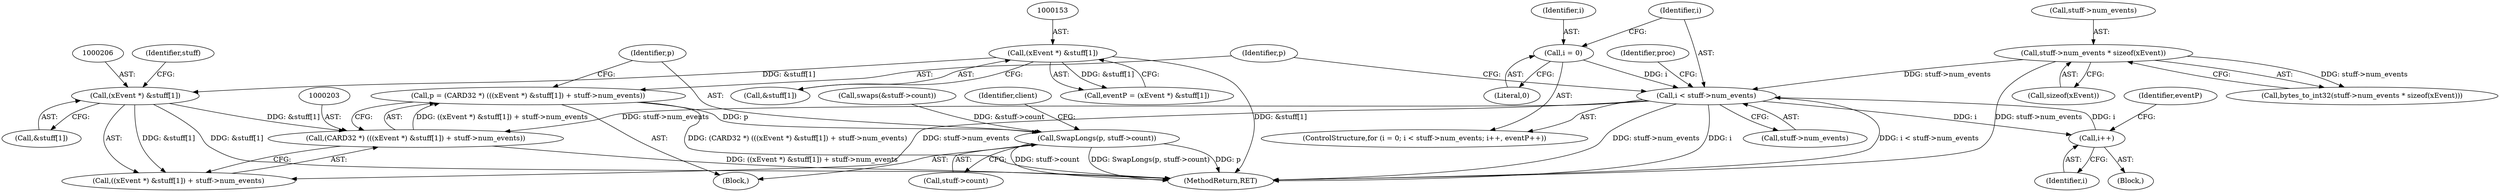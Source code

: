 digraph "0_xserver_05442de962d3dc624f79fc1a00eca3ffc5489ced@pointer" {
"1000200" [label="(Call,p = (CARD32 *) (((xEvent *) &stuff[1]) + stuff->num_events))"];
"1000202" [label="(Call,(CARD32 *) (((xEvent *) &stuff[1]) + stuff->num_events))"];
"1000205" [label="(Call,(xEvent *) &stuff[1])"];
"1000152" [label="(Call,(xEvent *) &stuff[1])"];
"1000162" [label="(Call,i < stuff->num_events)"];
"1000168" [label="(Call,i++)"];
"1000159" [label="(Call,i = 0)"];
"1000142" [label="(Call,stuff->num_events * sizeof(xEvent))"];
"1000214" [label="(Call,SwapLongs(p, stuff->count))"];
"1000158" [label="(ControlStructure,for (i = 0; i < stuff->num_events; i++, eventP++))"];
"1000221" [label="(Identifier,client)"];
"1000169" [label="(Identifier,i)"];
"1000174" [label="(Identifier,proc)"];
"1000163" [label="(Identifier,i)"];
"1000212" [label="(Identifier,stuff)"];
"1000160" [label="(Identifier,i)"];
"1000200" [label="(Call,p = (CARD32 *) (((xEvent *) &stuff[1]) + stuff->num_events))"];
"1000146" [label="(Call,sizeof(xEvent))"];
"1000205" [label="(Call,(xEvent *) &stuff[1])"];
"1000150" [label="(Call,eventP = (xEvent *) &stuff[1])"];
"1000123" [label="(Call,swaps(&stuff->count))"];
"1000142" [label="(Call,stuff->num_events * sizeof(xEvent))"];
"1000222" [label="(MethodReturn,RET)"];
"1000141" [label="(Call,bytes_to_int32(stuff->num_events * sizeof(xEvent)))"];
"1000214" [label="(Call,SwapLongs(p, stuff->count))"];
"1000143" [label="(Call,stuff->num_events)"];
"1000171" [label="(Identifier,eventP)"];
"1000216" [label="(Call,stuff->count)"];
"1000162" [label="(Call,i < stuff->num_events)"];
"1000202" [label="(Call,(CARD32 *) (((xEvent *) &stuff[1]) + stuff->num_events))"];
"1000201" [label="(Identifier,p)"];
"1000168" [label="(Call,i++)"];
"1000152" [label="(Call,(xEvent *) &stuff[1])"];
"1000159" [label="(Call,i = 0)"];
"1000103" [label="(Block,)"];
"1000161" [label="(Literal,0)"];
"1000164" [label="(Call,stuff->num_events)"];
"1000207" [label="(Call,&stuff[1])"];
"1000204" [label="(Call,((xEvent *) &stuff[1]) + stuff->num_events)"];
"1000215" [label="(Identifier,p)"];
"1000154" [label="(Call,&stuff[1])"];
"1000167" [label="(Block,)"];
"1000200" -> "1000103"  [label="AST: "];
"1000200" -> "1000202"  [label="CFG: "];
"1000201" -> "1000200"  [label="AST: "];
"1000202" -> "1000200"  [label="AST: "];
"1000215" -> "1000200"  [label="CFG: "];
"1000200" -> "1000222"  [label="DDG: (CARD32 *) (((xEvent *) &stuff[1]) + stuff->num_events)"];
"1000202" -> "1000200"  [label="DDG: ((xEvent *) &stuff[1]) + stuff->num_events"];
"1000200" -> "1000214"  [label="DDG: p"];
"1000202" -> "1000204"  [label="CFG: "];
"1000203" -> "1000202"  [label="AST: "];
"1000204" -> "1000202"  [label="AST: "];
"1000202" -> "1000222"  [label="DDG: ((xEvent *) &stuff[1]) + stuff->num_events"];
"1000205" -> "1000202"  [label="DDG: &stuff[1]"];
"1000162" -> "1000202"  [label="DDG: stuff->num_events"];
"1000205" -> "1000204"  [label="AST: "];
"1000205" -> "1000207"  [label="CFG: "];
"1000206" -> "1000205"  [label="AST: "];
"1000207" -> "1000205"  [label="AST: "];
"1000212" -> "1000205"  [label="CFG: "];
"1000205" -> "1000222"  [label="DDG: &stuff[1]"];
"1000205" -> "1000204"  [label="DDG: &stuff[1]"];
"1000152" -> "1000205"  [label="DDG: &stuff[1]"];
"1000152" -> "1000150"  [label="AST: "];
"1000152" -> "1000154"  [label="CFG: "];
"1000153" -> "1000152"  [label="AST: "];
"1000154" -> "1000152"  [label="AST: "];
"1000150" -> "1000152"  [label="CFG: "];
"1000152" -> "1000222"  [label="DDG: &stuff[1]"];
"1000152" -> "1000150"  [label="DDG: &stuff[1]"];
"1000162" -> "1000158"  [label="AST: "];
"1000162" -> "1000164"  [label="CFG: "];
"1000163" -> "1000162"  [label="AST: "];
"1000164" -> "1000162"  [label="AST: "];
"1000174" -> "1000162"  [label="CFG: "];
"1000201" -> "1000162"  [label="CFG: "];
"1000162" -> "1000222"  [label="DDG: stuff->num_events"];
"1000162" -> "1000222"  [label="DDG: i"];
"1000162" -> "1000222"  [label="DDG: i < stuff->num_events"];
"1000168" -> "1000162"  [label="DDG: i"];
"1000159" -> "1000162"  [label="DDG: i"];
"1000142" -> "1000162"  [label="DDG: stuff->num_events"];
"1000162" -> "1000168"  [label="DDG: i"];
"1000162" -> "1000204"  [label="DDG: stuff->num_events"];
"1000168" -> "1000167"  [label="AST: "];
"1000168" -> "1000169"  [label="CFG: "];
"1000169" -> "1000168"  [label="AST: "];
"1000171" -> "1000168"  [label="CFG: "];
"1000159" -> "1000158"  [label="AST: "];
"1000159" -> "1000161"  [label="CFG: "];
"1000160" -> "1000159"  [label="AST: "];
"1000161" -> "1000159"  [label="AST: "];
"1000163" -> "1000159"  [label="CFG: "];
"1000142" -> "1000141"  [label="AST: "];
"1000142" -> "1000146"  [label="CFG: "];
"1000143" -> "1000142"  [label="AST: "];
"1000146" -> "1000142"  [label="AST: "];
"1000141" -> "1000142"  [label="CFG: "];
"1000142" -> "1000222"  [label="DDG: stuff->num_events"];
"1000142" -> "1000141"  [label="DDG: stuff->num_events"];
"1000214" -> "1000103"  [label="AST: "];
"1000214" -> "1000216"  [label="CFG: "];
"1000215" -> "1000214"  [label="AST: "];
"1000216" -> "1000214"  [label="AST: "];
"1000221" -> "1000214"  [label="CFG: "];
"1000214" -> "1000222"  [label="DDG: stuff->count"];
"1000214" -> "1000222"  [label="DDG: SwapLongs(p, stuff->count)"];
"1000214" -> "1000222"  [label="DDG: p"];
"1000123" -> "1000214"  [label="DDG: &stuff->count"];
}
